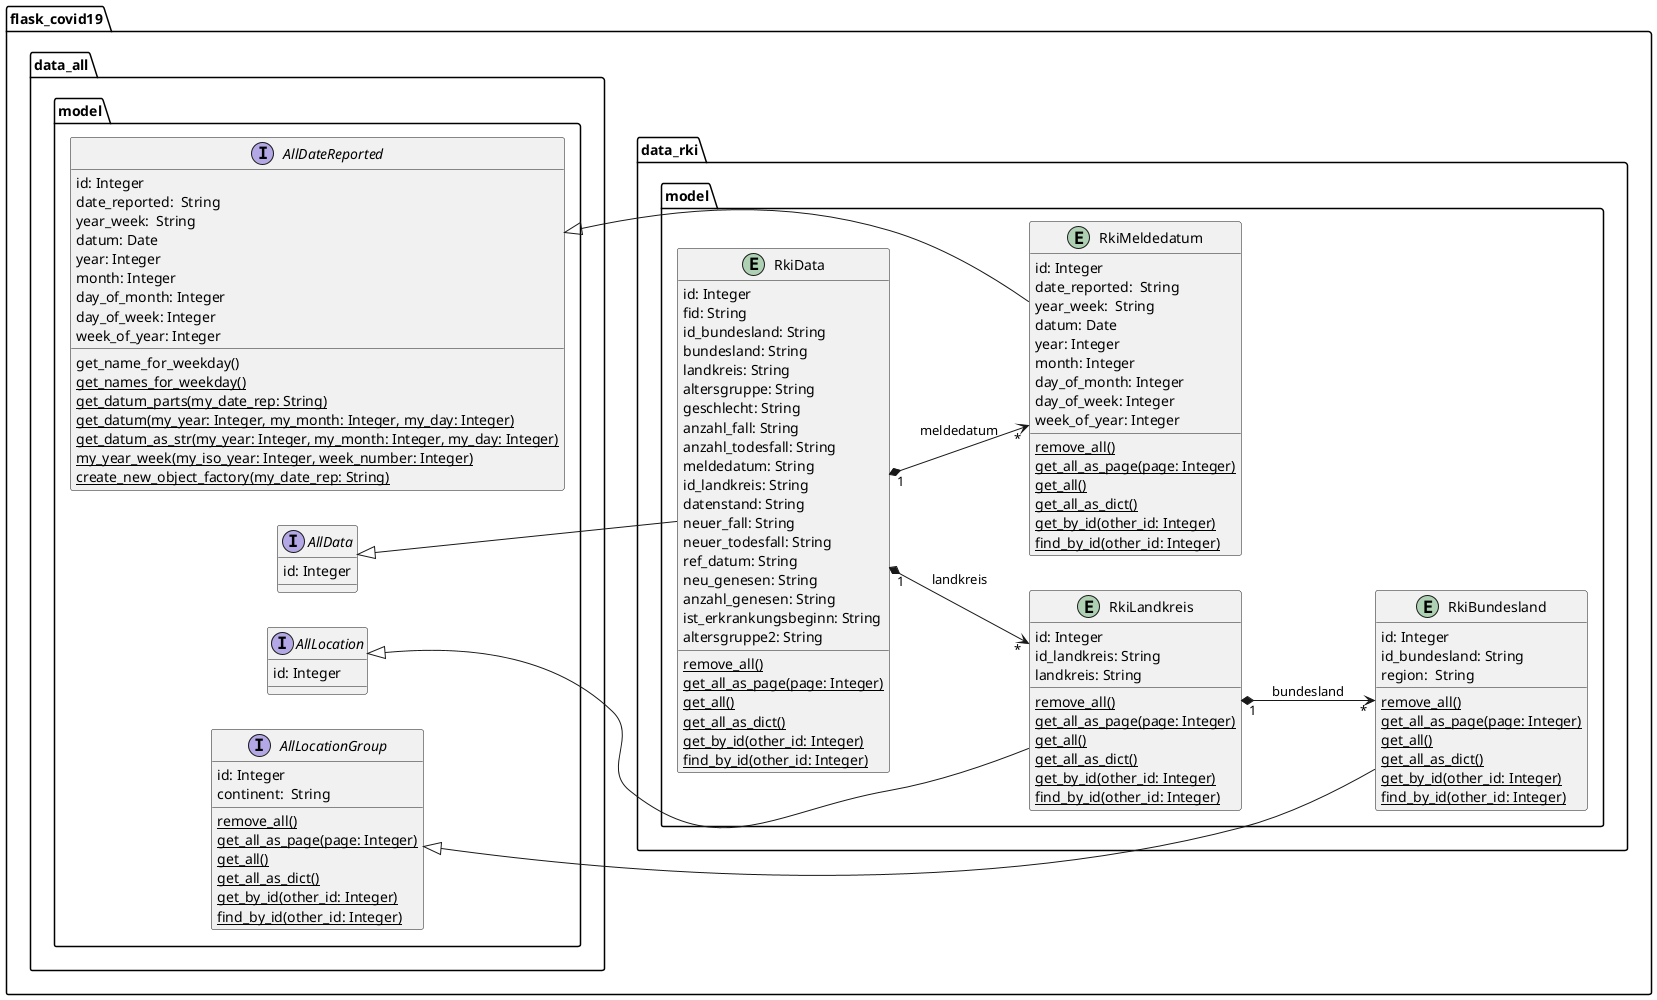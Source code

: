 @startuml
left to right direction

package flask_covid19.data_all.model {

	interface AllDateReported {
	    id: Integer
		date_reported:  String
	    year_week:  String
	    datum: Date
	    year: Integer
	    month: Integer
	    day_of_month: Integer
	    day_of_week: Integer
	    week_of_year: Integer
		get_name_for_weekday()
		{classifier} get_names_for_weekday()
		{classifier} get_datum_parts(my_date_rep: String)
		{classifier} get_datum(my_year: Integer, my_month: Integer, my_day: Integer)
		{classifier} get_datum_as_str(my_year: Integer, my_month: Integer, my_day: Integer)
		{classifier} my_year_week(my_iso_year: Integer, week_number: Integer)
		{classifier} create_new_object_factory(my_date_rep: String)
	}

	interface AllLocationGroup {
	    id: Integer
	    continent:  String
	    {classifier} remove_all()
	    {classifier} get_all_as_page(page: Integer)
	    {classifier} get_all()
	    {classifier} get_all_as_dict()
	    {classifier} get_by_id(other_id: Integer)
	    {classifier} find_by_id(other_id: Integer)
	}
	interface AllLocation {
	    id: Integer
    }
	interface AllData {
	    id: Integer
	}
}

package flask_covid19.data_rki.model {

	entity RkiMeldedatum {
	    id: Integer
		date_reported:  String
	    year_week:  String
	    datum: Date
	    year: Integer
	    month: Integer
	    day_of_month: Integer
	    day_of_week: Integer
	    week_of_year: Integer
	    {classifier} remove_all()
	    {classifier} get_all_as_page(page: Integer)
	    {classifier} get_all()
	    {classifier} get_all_as_dict()
	    {classifier} get_by_id(other_id: Integer)
	    {classifier} find_by_id(other_id: Integer)
	}

	entity RkiBundesland {
	    id: Integer
		id_bundesland: String
	    region:  String
	    {classifier} remove_all()
	    {classifier} get_all_as_page(page: Integer)
	    {classifier} get_all()
	    {classifier} get_all_as_dict()
	    {classifier} get_by_id(other_id: Integer)
	    {classifier} find_by_id(other_id: Integer)
	}

	entity RkiLandkreis {
	    id: Integer
		id_landkreis: String
		landkreis: String
	    {classifier} remove_all()
	    {classifier} get_all_as_page(page: Integer)
	    {classifier} get_all()
	    {classifier} get_all_as_dict()
	    {classifier} get_by_id(other_id: Integer)
	    {classifier} find_by_id(other_id: Integer)
	}

	entity RkiData {
	    id: Integer
	    fid: String
	    id_bundesland: String
	    bundesland: String
	    landkreis: String
	    altersgruppe: String
	    geschlecht: String
	    anzahl_fall: String
	    anzahl_todesfall: String
	    meldedatum: String
	    id_landkreis: String
	    datenstand: String
	    neuer_fall: String
	    neuer_todesfall: String
	    ref_datum: String
	    neu_genesen: String
	    anzahl_genesen: String
	    ist_erkrankungsbeginn: String
	    altersgruppe2: String
	    {classifier} remove_all()
	    {classifier} get_all_as_page(page: Integer)
	    {classifier} get_all()
	    {classifier} get_all_as_dict()
	    {classifier} get_by_id(other_id: Integer)
	    {classifier} find_by_id(other_id: Integer)
	}
}

AllDateReported <|-- RkiMeldedatum
AllLocationGroup <|-- RkiBundesland
AllLocation <|-- RkiLandkreis
AllData <|-- RkiData

RkiLandkreis "1" *--> "*" RkiBundesland : bundesland
RkiData "1" *--> "*" RkiLandkreis : landkreis
RkiData "1" *--> "*" RkiMeldedatum : meldedatum

@enduml

